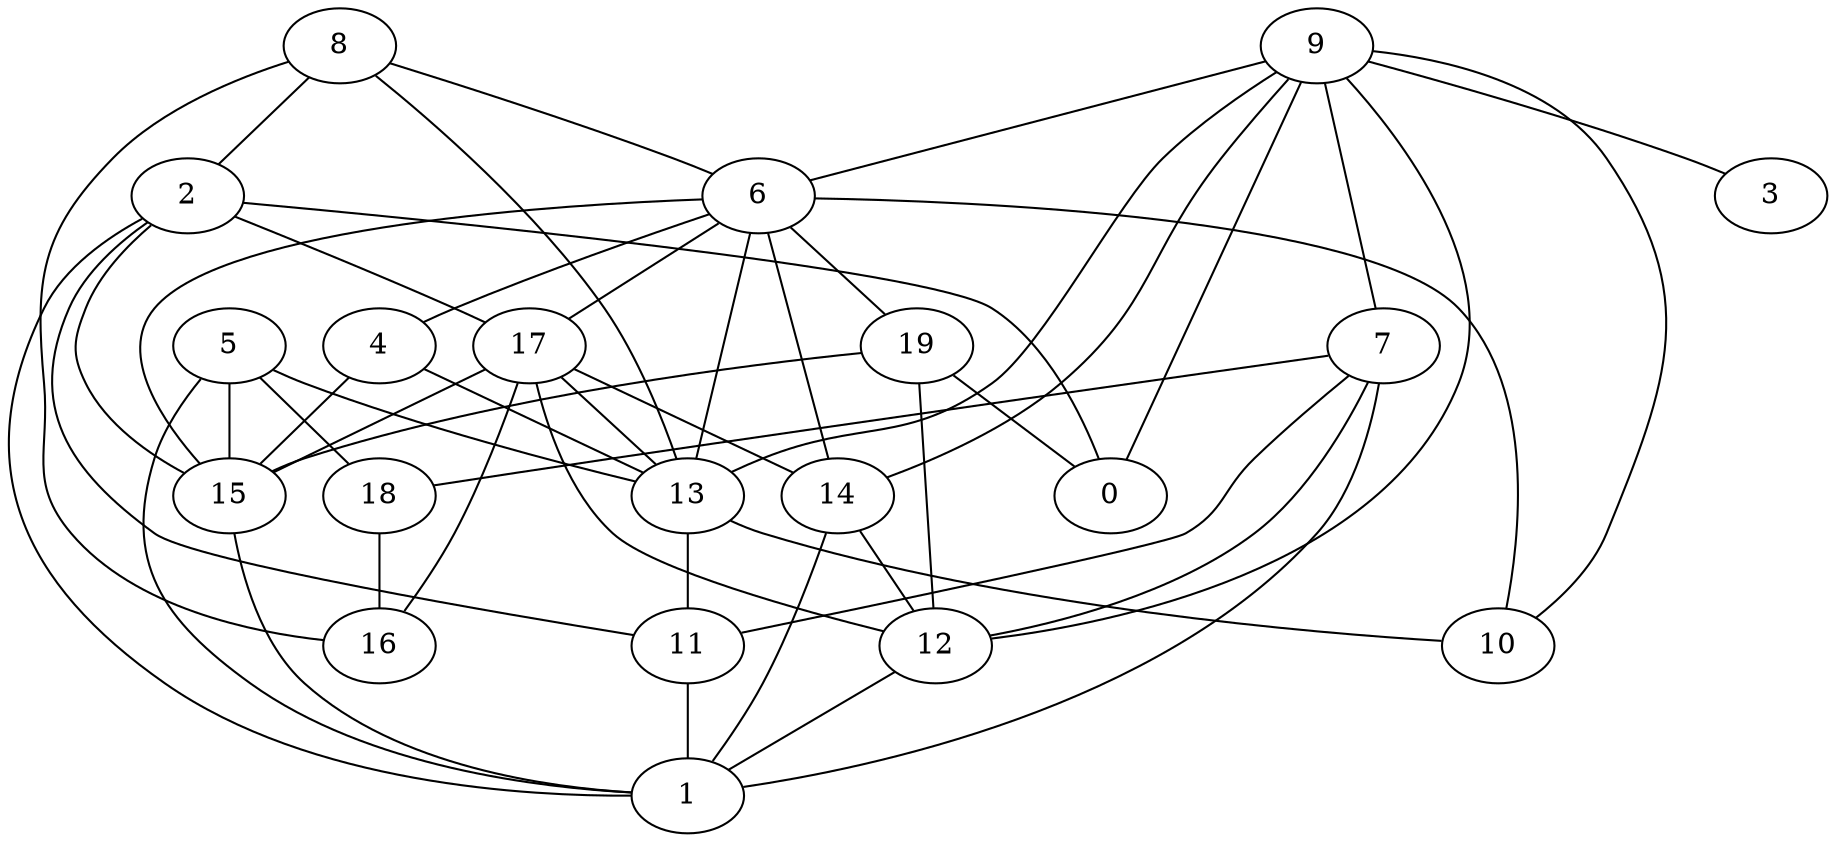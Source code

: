 digraph GG_graph {

subgraph G_graph {
edge [color = black]
"8" -> "13" [dir = none]
"4" -> "15" [dir = none]
"14" -> "12" [dir = none]
"2" -> "15" [dir = none]
"5" -> "15" [dir = none]
"5" -> "18" [dir = none]
"5" -> "13" [dir = none]
"13" -> "11" [dir = none]
"15" -> "1" [dir = none]
"7" -> "18" [dir = none]
"17" -> "16" [dir = none]
"17" -> "12" [dir = none]
"17" -> "15" [dir = none]
"9" -> "3" [dir = none]
"9" -> "0" [dir = none]
"9" -> "10" [dir = none]
"9" -> "13" [dir = none]
"6" -> "17" [dir = none]
"19" -> "15" [dir = none]
"17" -> "14" [dir = none]
"2" -> "11" [dir = none]
"6" -> "14" [dir = none]
"19" -> "12" [dir = none]
"8" -> "6" [dir = none]
"2" -> "0" [dir = none]
"2" -> "17" [dir = none]
"7" -> "1" [dir = none]
"9" -> "14" [dir = none]
"5" -> "1" [dir = none]
"9" -> "6" [dir = none]
"9" -> "7" [dir = none]
"6" -> "15" [dir = none]
"8" -> "2" [dir = none]
"2" -> "1" [dir = none]
"14" -> "1" [dir = none]
"8" -> "16" [dir = none]
"19" -> "0" [dir = none]
"17" -> "13" [dir = none]
"6" -> "4" [dir = none]
"12" -> "1" [dir = none]
"6" -> "19" [dir = none]
"11" -> "1" [dir = none]
"7" -> "12" [dir = none]
"4" -> "13" [dir = none]
"6" -> "13" [dir = none]
"7" -> "11" [dir = none]
"6" -> "10" [dir = none]
"9" -> "12" [dir = none]
"18" -> "16" [dir = none]
"13" -> "10" [dir = none]
}

}
